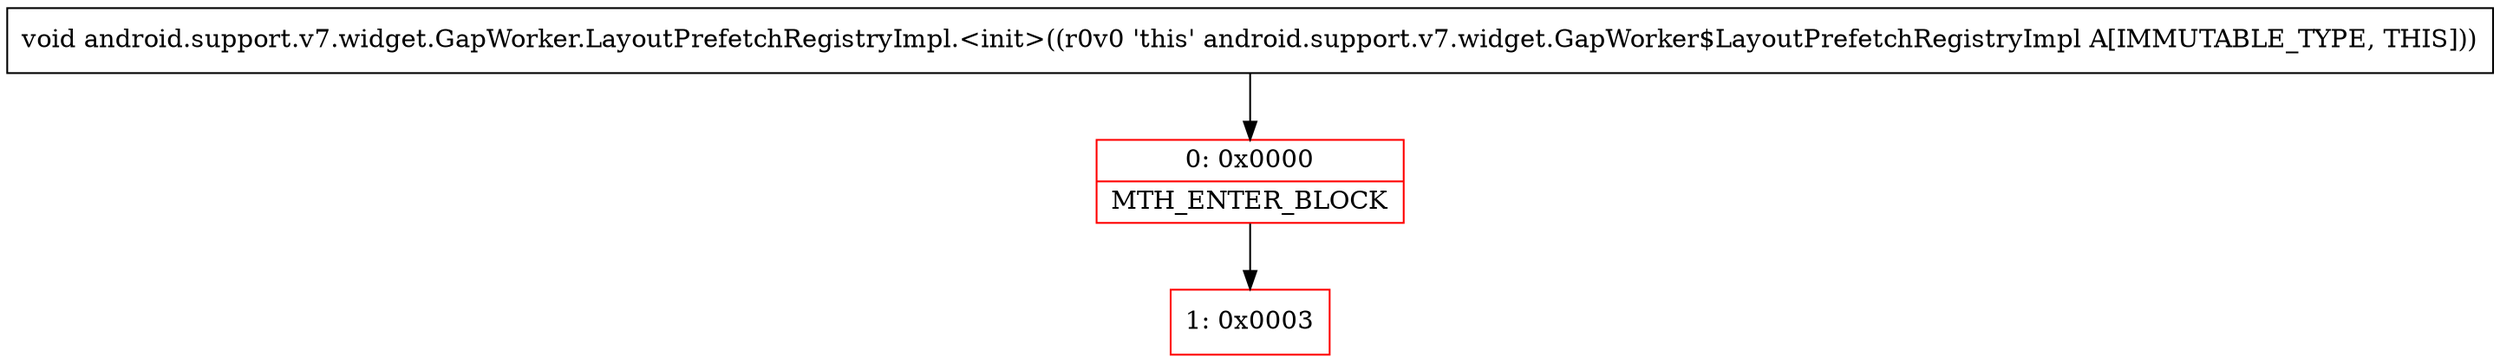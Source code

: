 digraph "CFG forandroid.support.v7.widget.GapWorker.LayoutPrefetchRegistryImpl.\<init\>()V" {
subgraph cluster_Region_72253442 {
label = "R(0)";
node [shape=record,color=blue];
}
Node_0 [shape=record,color=red,label="{0\:\ 0x0000|MTH_ENTER_BLOCK\l}"];
Node_1 [shape=record,color=red,label="{1\:\ 0x0003}"];
MethodNode[shape=record,label="{void android.support.v7.widget.GapWorker.LayoutPrefetchRegistryImpl.\<init\>((r0v0 'this' android.support.v7.widget.GapWorker$LayoutPrefetchRegistryImpl A[IMMUTABLE_TYPE, THIS])) }"];
MethodNode -> Node_0;
Node_0 -> Node_1;
}

